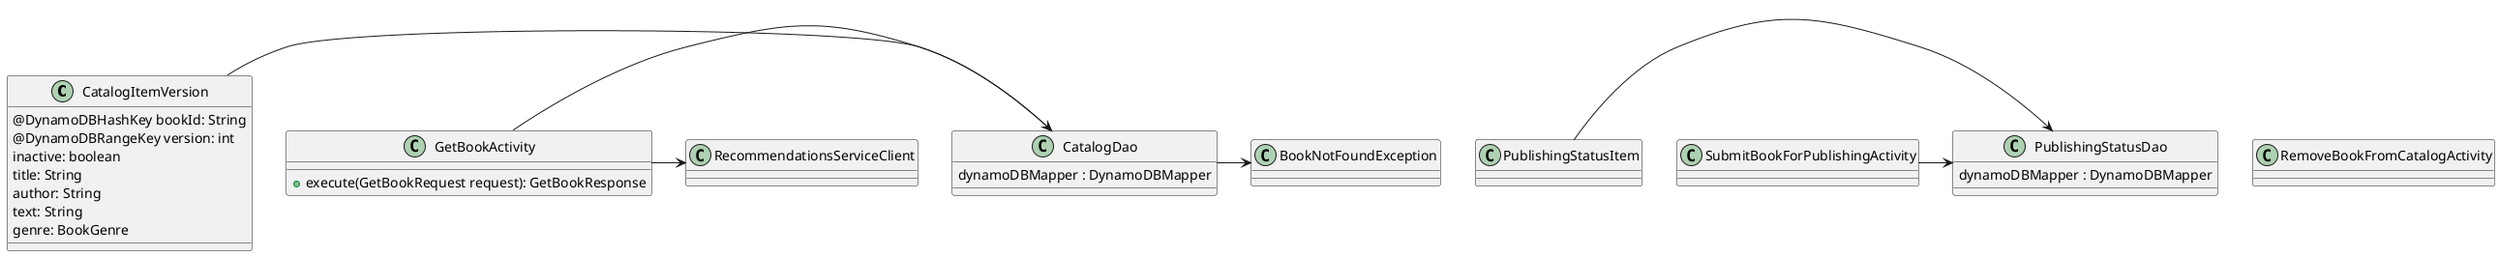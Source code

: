 PARTICIPANTS: use this file for creating the class diagram in mastery task 01
@startuml

CatalogItemVersion -> CatalogDao

PublishingStatusItem -> PublishingStatusDao

GetBookActivity -> CatalogDao

CatalogDao -> BookNotFoundException
GetBookActivity -> RecommendationsServiceClient

SubmitBookForPublishingActivity -> PublishingStatusDao

class RemoveBookFromCatalogActivity {

}

class CatalogDao {
dynamoDBMapper : DynamoDBMapper
}

class PublishingStatusDao{
dynamoDBMapper : DynamoDBMapper
}

class CatalogItemVersion {
@DynamoDBHashKey bookId: String
@DynamoDBRangeKey version: int
inactive: boolean
title: String
author: String
text: String
genre: BookGenre

}

class GetBookActivity {
+ execute(GetBookRequest request): GetBookResponse
}

class SubmitBookForPublishingActivity {
}

class RecommendationsServiceClient {
}

class PublishingStatusItem {
}

class BookNotFoundException {
}

@enduml
